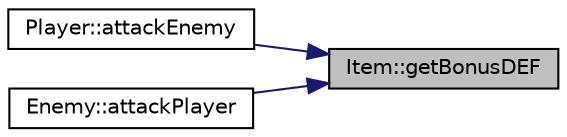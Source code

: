 digraph "Item::getBonusDEF"
{
 // INTERACTIVE_SVG=YES
 // LATEX_PDF_SIZE
  edge [fontname="Helvetica",fontsize="10",labelfontname="Helvetica",labelfontsize="10"];
  node [fontname="Helvetica",fontsize="10",shape=record];
  rankdir="RL";
  Node1 [label="Item::getBonusDEF",height=0.2,width=0.4,color="black", fillcolor="grey75", style="filled", fontcolor="black",tooltip="Gets Additive Bonus Defense of Item."];
  Node1 -> Node2 [dir="back",color="midnightblue",fontsize="10",style="solid",fontname="Helvetica"];
  Node2 [label="Player::attackEnemy",height=0.2,width=0.4,color="black", fillcolor="white", style="filled",URL="$class_player.html#a45b5020492d5e97efc1b5ff6bc2d1b26",tooltip="Attack an Enemy with a Weapon/Shield."];
  Node1 -> Node3 [dir="back",color="midnightblue",fontsize="10",style="solid",fontname="Helvetica"];
  Node3 [label="Enemy::attackPlayer",height=0.2,width=0.4,color="black", fillcolor="white", style="filled",URL="$class_enemy.html#a558ca434ca4938c167580db520d2a7d1",tooltip="Attack Player without taking Damage from it."];
}
